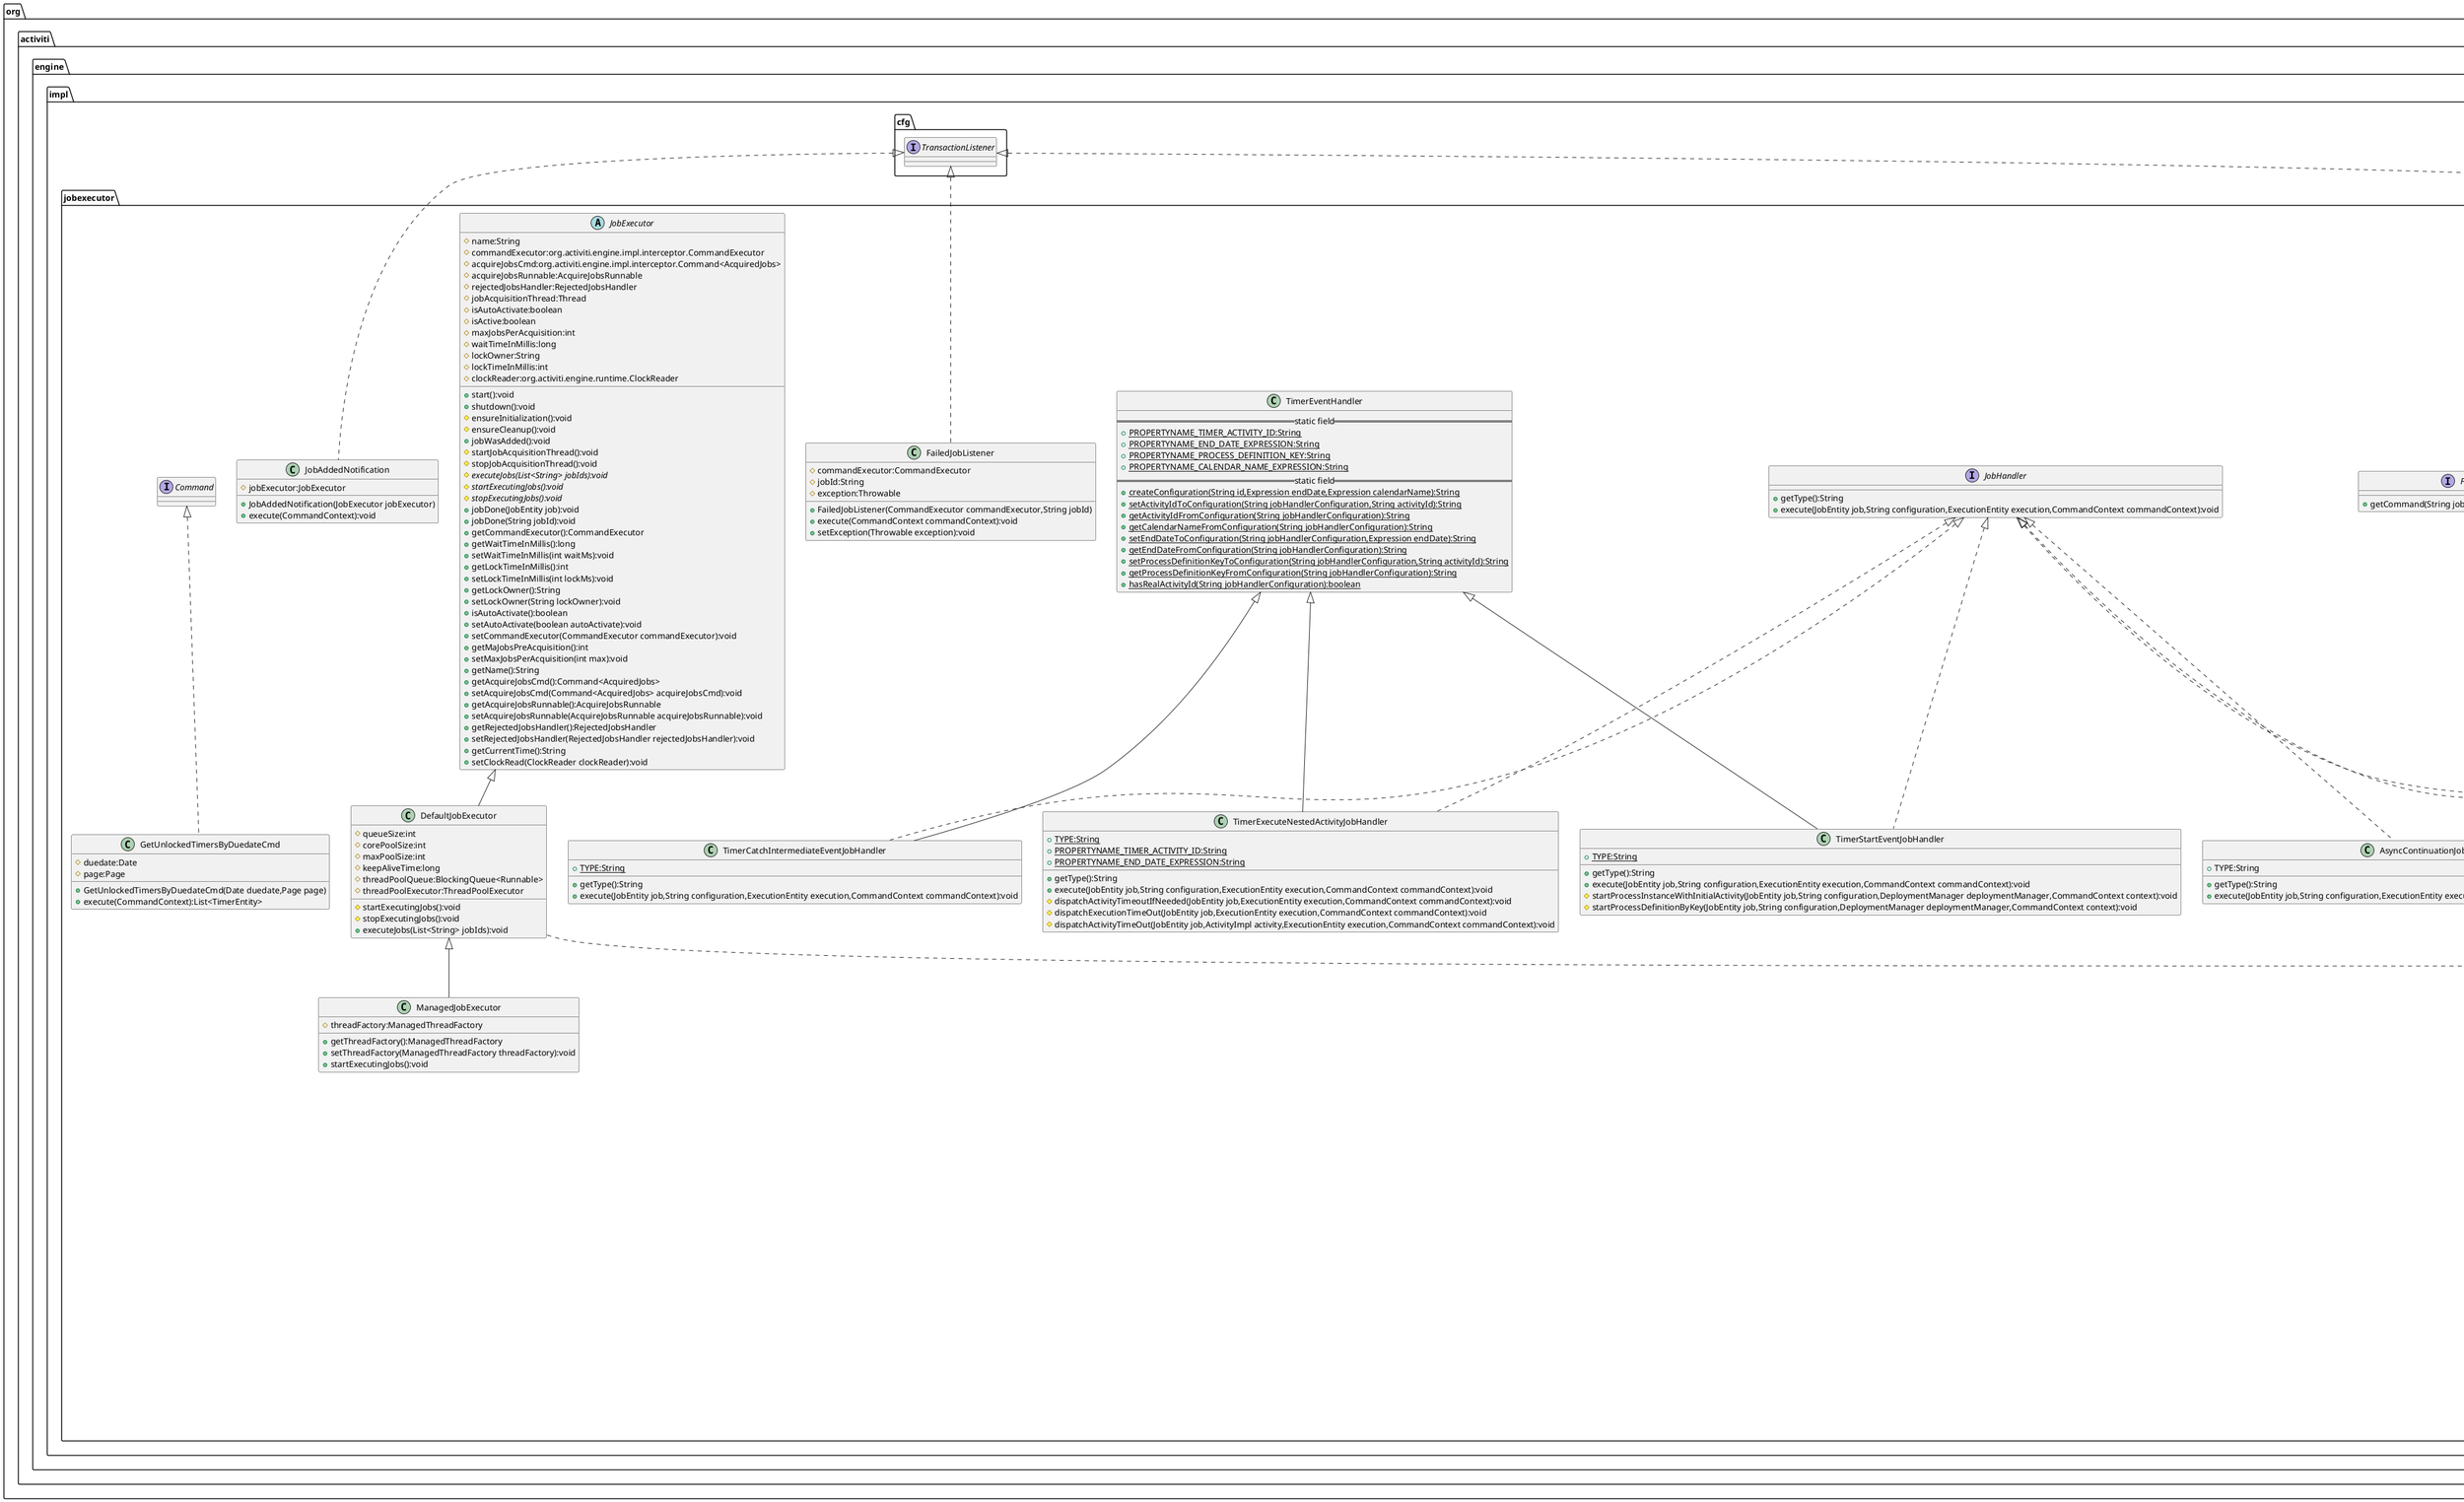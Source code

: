 @startuml
hide @unlinked
package "org.activiti.engine.impl.jobexecutor" {

class AcquiredJobs {
    # acquiredJobBatches:List<List<String>>
    + acquiredJobs:Set<String>
    + getJobIdBatches():List<List<String>>
    + addJobIdBatch(List<String>):void
    + contains(String jobId):boolean
    + size():int
}
interface AcquireJobsRunnable extends Runnable {
    + jobWasAdded():void
    + stop():void
}

class AcquireJobsRunnableImpl implements AcquireJobsRunnable {
    # jobExecutor:JobExecutor
    # isInterrupted:boolean
    # isJobAdded:boolean
    # MONITOR:Object
    # isWaiting:AtomicBoolean
    # millisToWait:long

    + AcquireJobsRunnableImpl(JobExecutor)
    + run():void
    + stop():void
    + jobWasAdded():void
    + getMillisToWait():long
    + setMillisToWait(long ms):void
}
class AsyncContinuationJobHandler implements JobHandler {
    + TYPE:String
    + getType():String
    + execute(JobEntity job,String configuration,ExecutionEntity execution,CommandContext commandContext):void
}
class AsyncJobAddedNotification implements org.activiti.engine.impl.cfg.TransactionListener {
    # job:JobEntity
    # asyncExecutor:AsyncExecutor
    + AsyncJobAddedNotification(JobEntity job,AsyncExecutor asyncExecutor)
    + execute(CommandContext):void
}
class CallerRunsRejectedJobsHandler implements RejectedJobsHandler {
    + jobsRejected(JobExecutor jobExecutor,List<String> jobIds):void
}
CallerRunsRejectedJobsHandler *--> ExecuteJobsRunnable
class DefaultFailedJobCommandFactory implements FailedJobCommandFactory {
    + getCommand(String jobId,Throwable exception):Command<Object>
}
class DefaultJobExecutor extends JobExecutor {
    # queueSize:int
    # corePoolSize:int
    # maxPoolSize:int
    # keepAliveTime:long
    # threadPoolQueue:BlockingQueue<Runnable>
    # threadPoolExecutor:ThreadPoolExecutor
    # startExecutingJobs():void
    # stopExecutingJobs():void
    + executeJobs(List<String> jobIds):void

}
DefaultJobExecutor ..> ExecuteJobsRunnable
class ExecuteJobsRunnable implements Runnable {
    - job:JobEntity
    - jobIds:List<String>
    - jobExecutor:JobExecutor
    + ExecuteJobsRunnable(JobExecutor jobExecutor,JobEntity job)
    + ExecuteJobsRunnable(JobExecutor jobExecutor,List<String> jobIds)
    + run():void
    # handleSingleJob():void
    # handleMultipleJobs():void
}
ExecuteJobsRunnable ..> JobExecutorContext
interface FailedJobCommandFactory {
    + getCommand(String jobId,Throwable exception):Command<Object>
}

class FailedJobListener implements org.activiti.engine.impl.cfg.TransactionListener {
    # commandExecutor:CommandExecutor
    # jobId:String
    # exception:Throwable
    + FailedJobListener(CommandExecutor commandExecutor,String jobId)
    + execute(CommandContext commandContext):void
    + setException(Throwable exception):void
}
class GetUnlockedTimersByDuedateCmd implements Command<List<TimerEntity>> {
    # duedate:Date
    # page:Page
    + GetUnlockedTimersByDuedateCmd(Date duedate,Page page)
    + execute(CommandContext):List<TimerEntity>
}
class JobAddedNotification implements org.activiti.engine.impl.cfg.TransactionListener {
    # jobExecutor:JobExecutor
    + JobAddedNotification(JobExecutor jobExecutor)
    + execute(CommandContext):void
}
abstract class JobExecutor {
    # name:String
    # commandExecutor:org.activiti.engine.impl.interceptor.CommandExecutor
    # acquireJobsCmd:org.activiti.engine.impl.interceptor.Command<AcquiredJobs>
    # acquireJobsRunnable:AcquireJobsRunnable
    # rejectedJobsHandler:RejectedJobsHandler
    # jobAcquisitionThread:Thread
    # isAutoActivate:boolean
    # isActive:boolean
    # maxJobsPerAcquisition:int
    # waitTimeInMillis:long
    # lockOwner:String
    # lockTimeInMillis:int
    # clockReader:org.activiti.engine.runtime.ClockReader

    + start():void
    + shutdown():void
    # ensureInitialization():void
    # ensureCleanup():void
    + jobWasAdded():void
    # startJobAcquisitionThread():void
    # stopJobAcquisitionThread():void
    # {abstract} executeJobs(List<String> jobIds):void
    # {abstract} startExecutingJobs():void
    # {abstract} stopExecutingJobs():void
    + jobDone(JobEntity job):void
    + jobDone(String jobId):void
    + getCommandExecutor():CommandExecutor
    + getWaitTimeInMillis():long
    + setWaitTimeInMillis(int waitMs):void
    + getLockTimeInMillis():int
    + setLockTimeInMillis(int lockMs):void
    + getLockOwner():String
    + setLockOwner(String lockOwner):void
    + isAutoActivate():boolean
    + setAutoActivate(boolean autoActivate):void
    + setCommandExecutor(CommandExecutor commandExecutor):void
    + getMaJobsPreAcquisition():int
    + setMaxJobsPerAcquisition(int max):void
    + getName():String
    + getAcquireJobsCmd():Command<AcquiredJobs>
    + setAcquireJobsCmd(Command<AcquiredJobs> acquireJobsCmd):void
    + getAcquireJobsRunnable():AcquireJobsRunnable
    + setAcquireJobsRunnable(AcquireJobsRunnable acquireJobsRunnable):void
    + getRejectedJobsHandler():RejectedJobsHandler
    + setRejectedJobsHandler(RejectedJobsHandler rejectedJobsHandler):void
    + getCurrentTime():String
    + setClockRead(ClockReader clockReader):void

}

interface JobExecutorContext {
    + isExecutingExclusiveJob():boolean
    + setCurrentJob(JobEntity job):void
    + getCurrentJob():JobEntityÒ
}
interface JobHandler {
    + getType():String
    + execute(JobEntity job,String configuration,ExecutionEntity execution,CommandContext commandContext):void
}
class ManagedJobExecutor extends DefaultJobExecutor {
    # threadFactory:ManagedThreadFactory
    + getThreadFactory():ManagedThreadFactory
    + setThreadFactory(ManagedThreadFactory threadFactory):void
    + startExecutingJobs():void
}

class MultipleJobsExecutorContext implements JobExecutorContext {
    # currentProcessorJobQueue:List<JobEntity>
    # currentJob:JobEntity
    + getCurrentProcessorJobQueue():List<JobEntity>
    + isExecutingExclusiveJob():boolean
    + setCurrentJob(JobEntity job):void
    + getCurrentJob():JobEntity
}
class ProcessEventJobHandler implements JobHandler {
    + {static} TYPE:String
    + getType():String
    + execute(JobEntity job,String configuration,ExecutionEntity execution,CommandContext commandContext):void
}
interface RejectedJobsHandler {
    + jobsRejected(JobExecutor jobExecutor,List<String> jobIds):void
}
class SingleJobExecutorContext implements JobExecutorContext {
    # currentProcessorJobQueue:List<JobEntity>
    # currentJob:JobEntity
    + getCurrentProcessorJobQueue():List<JobEntity>
    + isExecutingExclusiveJob():boolean
    + setCurrentJob(JobEntity job):void
    + getCurrentJob():JobEntity
}
class TimerActivateProcessDefinitionHandler extends TimerChangeProcessDefinitionSuspensionStateJobHandler {
    + {static} TYPE:String
    + getType():String
    + execute(JobEntity job,String configuration,ExecutionEntity execution,CommandContext commandContext):void
}
class TimerCatchIntermediateEventJobHandler extends TimerEventHandler implements JobHandler {
    + {static} TYPE:String
    + getType():String
    + execute(JobEntity job,String configuration,ExecutionEntity execution,CommandContext commandContext):void
}

abstract TimerChangeProcessDefinitionSuspensionStateJobHandler implements JobHandler {
    - {static} TYPE:String
    + {static} createJobHandlerConfiguration(boolean includeProcessInstances):String
    + {static} getIncludeProcessInstances(JSONObject jobHandlerCfgJson):boolean
}

class TimerDeclarationImpl {
    # description:org.activiti.engine.delegate.Expression
    # type:TimerDeclarationType
    # endDateExpression:org.activiti.engine.delegate.Expression
    # calendarNameExpression:org.activiti.engine.delegate.Expression
    # jobHandlerType:String
    # jobHandlerConfiguration:String
    # repeat:String
    # exclusive:boolean
    # retries:int
    # isInterruptingTimer:boolean
    + TimerDeclarationImpl(String expression,TimerDeclarationType type,String jobHandlerType,Expression endDateExpression,Expression calendarNameExpression)
    + TimerDeclarationImpl(Expression expression,TimerDeclarationType type,String jobHandlerType)
    + getDescription():org.activiti.engine.delegate.Expression
    + getJobHandlerType():String
    + getJobHandlerConfiguration():String
    + setJobHandlerConfiguration(String jobHandlerConfiguration):void
    + getRepeat():String
    + setRepeat(String repeat):void
    + isExclusive():boolean
    + setExclusive(boolean exclusive):void
    + getRetries():int
    + setRetries(int retries):void
    + setJobHandlerType(String jobHandlerType):void
    + isInterruptingTimer():boolean
    + setInterruptingTimer(boolean interruptingTimer):void
    + prepareTimerEntity(ExecutionEntity execution):void
}

enum TimerDeclarationType {
    DATE("dueDate"),
    DURATION("duration"),
    CYCLE("cycle");

    + calendarName:String
    + TimerDeclarationType(String calendarName)
}
class TimerEventHandler {
    ==static field==
    + {static} PROPERTYNAME_TIMER_ACTIVITY_ID:String
    + {static} PROPERTYNAME_END_DATE_EXPRESSION:String
    + {static} PROPERTYNAME_PROCESS_DEFINITION_KEY:String
    + {static} PROPERTYNAME_CALENDAR_NAME_EXPRESSION:String
    ==static field==
    + {static} createConfiguration(String id,Expression endDate,Expression calendarName):String
    + {static} setActivityIdToConfiguration(String jobHandlerConfiguration,String activityId):String
    + {static} getActivityIdFromConfiguration(String jobHandlerConfiguration):String
    + {static} getCalendarNameFromConfiguration(String jobHandlerConfiguration):String
    + {static} setEndDateToConfiguration(String jobHandlerConfiguration,Expression endDate):String
    + {static} getEndDateFromConfiguration(String jobHandlerConfiguration):String
    + {static} setProcessDefinitionKeyToConfiguration(String jobHandlerConfiguration,String activityId):String
    + {static} getProcessDefinitionKeyFromConfiguration(String jobHandlerConfiguration):String
    + {static} hasRealActivityId(String jobHandlerConfiguration):boolean
}

class TimerExecuteNestedActivityJobHandler extends TimerEventHandler implements JobHandler {
    + {static} TYPE:String
    + {static} PROPERTYNAME_TIMER_ACTIVITY_ID:String
    + {static} PROPERTYNAME_END_DATE_EXPRESSION:String
    + getType():String
    + execute(JobEntity job,String configuration,ExecutionEntity execution,CommandContext commandContext):void
    # dispatchActivityTimeoutIfNeeded(JobEntity job,ExecutionEntity execution,CommandContext commandContext):void
    # dispatchExecutionTimeOut(JobEntity job,ExecutionEntity execution,CommandContext commandContext):void
    # dispatchActivityTimeOut(JobEntity job,ActivityImpl activity,ExecutionEntity execution,CommandContext commandContext):void
}

class TimerStartEventJobHandler extends TimerEventHandler implements JobHandler {
    + {static} TYPE:String
    + getType():String
    + execute(JobEntity job,String configuration,ExecutionEntity execution,CommandContext commandContext):void
    # startProcessInstanceWithInitialActivity(JobEntity job,String configuration,DeploymentManager deploymentManager,CommandContext context):void
    # startProcessDefinitionByKey(JobEntity job,String configuration,DeploymentManager deploymentManager,CommandContext context):void

}
class TimerSuspendProcessDefinitionHandler extends TimerChangeProcessDefinitionSuspensionStateJobHandler {
     + {static} TYPE:String
     + getType():String
     + execute(JobEntity job,String configuration,ExecutionEntity execution,CommandContext commandContext):void
}
/' package finished  '/

}

@enduml